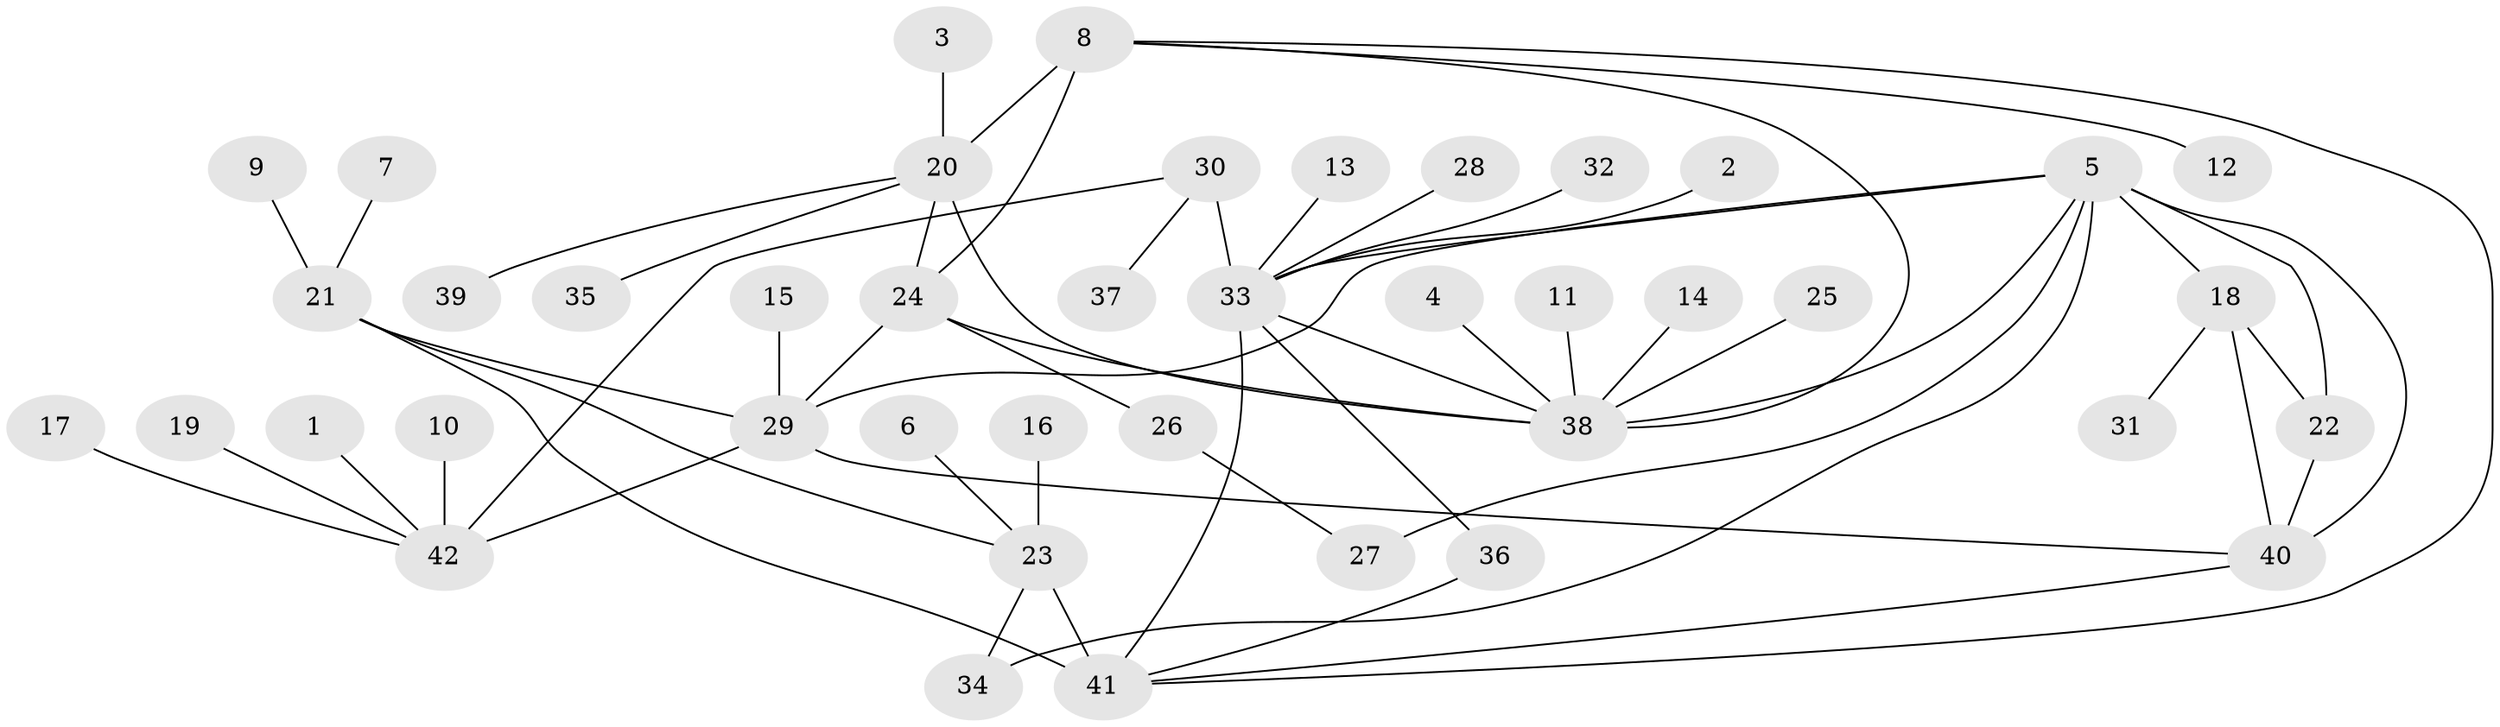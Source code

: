 // original degree distribution, {8: 0.05825242718446602, 5: 0.05825242718446602, 10: 0.019417475728155338, 4: 0.02912621359223301, 7: 0.02912621359223301, 13: 0.019417475728155338, 12: 0.019417475728155338, 6: 0.019417475728155338, 1: 0.6213592233009708, 2: 0.11650485436893204, 3: 0.009708737864077669}
// Generated by graph-tools (version 1.1) at 2025/37/03/04/25 23:37:42]
// undirected, 42 vertices, 58 edges
graph export_dot {
  node [color=gray90,style=filled];
  1;
  2;
  3;
  4;
  5;
  6;
  7;
  8;
  9;
  10;
  11;
  12;
  13;
  14;
  15;
  16;
  17;
  18;
  19;
  20;
  21;
  22;
  23;
  24;
  25;
  26;
  27;
  28;
  29;
  30;
  31;
  32;
  33;
  34;
  35;
  36;
  37;
  38;
  39;
  40;
  41;
  42;
  1 -- 42 [weight=1.0];
  2 -- 33 [weight=1.0];
  3 -- 20 [weight=1.0];
  4 -- 38 [weight=1.0];
  5 -- 18 [weight=1.0];
  5 -- 22 [weight=1.0];
  5 -- 27 [weight=1.0];
  5 -- 29 [weight=1.0];
  5 -- 33 [weight=1.0];
  5 -- 34 [weight=1.0];
  5 -- 38 [weight=1.0];
  5 -- 40 [weight=2.0];
  6 -- 23 [weight=1.0];
  7 -- 21 [weight=1.0];
  8 -- 12 [weight=1.0];
  8 -- 20 [weight=2.0];
  8 -- 24 [weight=2.0];
  8 -- 38 [weight=2.0];
  8 -- 41 [weight=1.0];
  9 -- 21 [weight=1.0];
  10 -- 42 [weight=1.0];
  11 -- 38 [weight=1.0];
  13 -- 33 [weight=1.0];
  14 -- 38 [weight=1.0];
  15 -- 29 [weight=1.0];
  16 -- 23 [weight=1.0];
  17 -- 42 [weight=1.0];
  18 -- 22 [weight=1.0];
  18 -- 31 [weight=1.0];
  18 -- 40 [weight=2.0];
  19 -- 42 [weight=1.0];
  20 -- 24 [weight=1.0];
  20 -- 35 [weight=1.0];
  20 -- 38 [weight=1.0];
  20 -- 39 [weight=1.0];
  21 -- 23 [weight=2.0];
  21 -- 29 [weight=1.0];
  21 -- 41 [weight=2.0];
  22 -- 40 [weight=2.0];
  23 -- 34 [weight=1.0];
  23 -- 41 [weight=4.0];
  24 -- 26 [weight=1.0];
  24 -- 29 [weight=1.0];
  24 -- 38 [weight=1.0];
  25 -- 38 [weight=1.0];
  26 -- 27 [weight=1.0];
  28 -- 33 [weight=1.0];
  29 -- 40 [weight=1.0];
  29 -- 42 [weight=4.0];
  30 -- 33 [weight=6.0];
  30 -- 37 [weight=1.0];
  30 -- 42 [weight=1.0];
  32 -- 33 [weight=1.0];
  33 -- 36 [weight=1.0];
  33 -- 38 [weight=1.0];
  33 -- 41 [weight=1.0];
  36 -- 41 [weight=1.0];
  40 -- 41 [weight=1.0];
}
